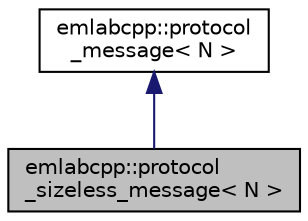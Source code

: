 digraph "emlabcpp::protocol_sizeless_message&lt; N &gt;"
{
 // LATEX_PDF_SIZE
  edge [fontname="Helvetica",fontsize="10",labelfontname="Helvetica",labelfontsize="10"];
  node [fontname="Helvetica",fontsize="10",shape=record];
  Node1 [label="emlabcpp::protocol\l_sizeless_message\< N \>",height=0.2,width=0.4,color="black", fillcolor="grey75", style="filled", fontcolor="black",tooltip=" "];
  Node2 -> Node1 [dir="back",color="midnightblue",fontsize="10",style="solid",fontname="Helvetica"];
  Node2 [label="emlabcpp::protocol\l_message\< N \>",height=0.2,width=0.4,color="black", fillcolor="white", style="filled",URL="$classemlabcpp_1_1protocol__message.html",tooltip=" "];
}
